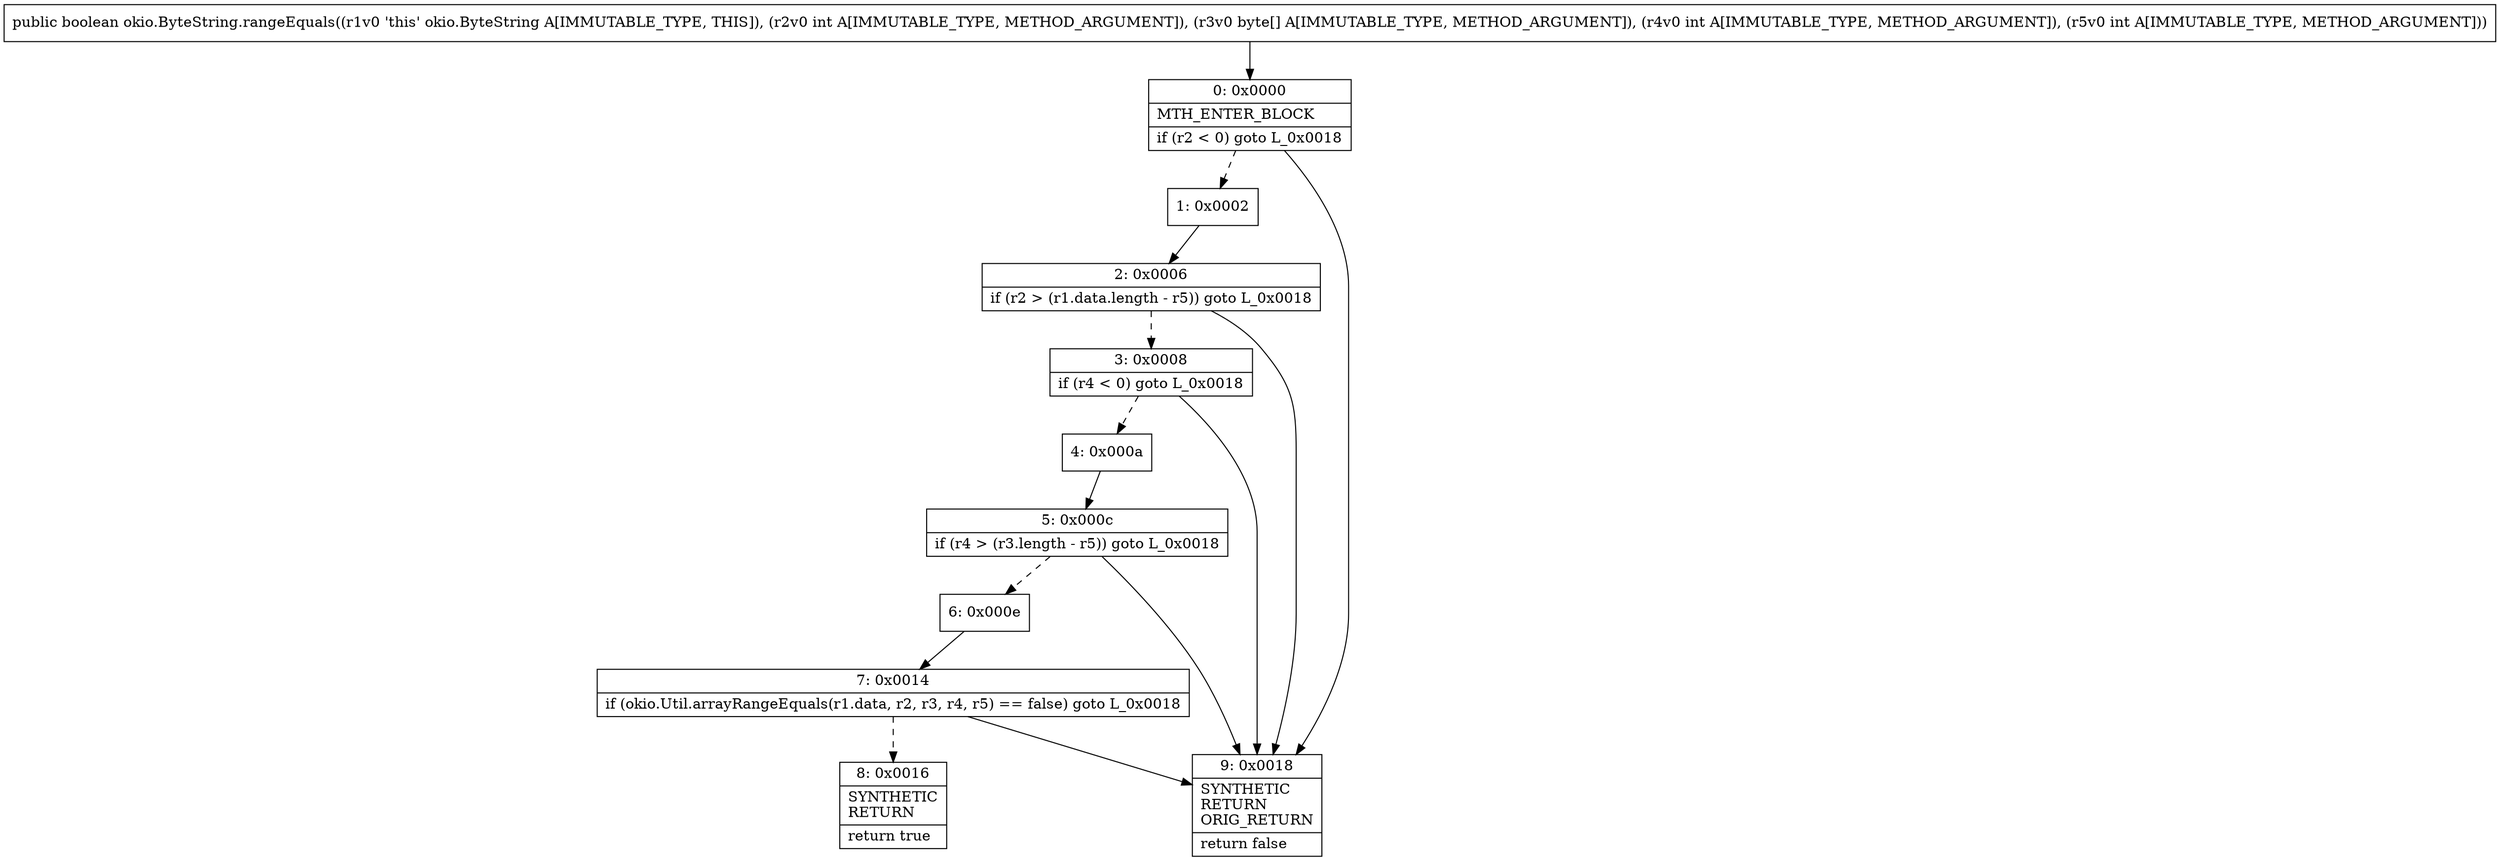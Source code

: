 digraph "CFG forokio.ByteString.rangeEquals(I[BII)Z" {
Node_0 [shape=record,label="{0\:\ 0x0000|MTH_ENTER_BLOCK\l|if (r2 \< 0) goto L_0x0018\l}"];
Node_1 [shape=record,label="{1\:\ 0x0002}"];
Node_2 [shape=record,label="{2\:\ 0x0006|if (r2 \> (r1.data.length \- r5)) goto L_0x0018\l}"];
Node_3 [shape=record,label="{3\:\ 0x0008|if (r4 \< 0) goto L_0x0018\l}"];
Node_4 [shape=record,label="{4\:\ 0x000a}"];
Node_5 [shape=record,label="{5\:\ 0x000c|if (r4 \> (r3.length \- r5)) goto L_0x0018\l}"];
Node_6 [shape=record,label="{6\:\ 0x000e}"];
Node_7 [shape=record,label="{7\:\ 0x0014|if (okio.Util.arrayRangeEquals(r1.data, r2, r3, r4, r5) == false) goto L_0x0018\l}"];
Node_8 [shape=record,label="{8\:\ 0x0016|SYNTHETIC\lRETURN\l|return true\l}"];
Node_9 [shape=record,label="{9\:\ 0x0018|SYNTHETIC\lRETURN\lORIG_RETURN\l|return false\l}"];
MethodNode[shape=record,label="{public boolean okio.ByteString.rangeEquals((r1v0 'this' okio.ByteString A[IMMUTABLE_TYPE, THIS]), (r2v0 int A[IMMUTABLE_TYPE, METHOD_ARGUMENT]), (r3v0 byte[] A[IMMUTABLE_TYPE, METHOD_ARGUMENT]), (r4v0 int A[IMMUTABLE_TYPE, METHOD_ARGUMENT]), (r5v0 int A[IMMUTABLE_TYPE, METHOD_ARGUMENT])) }"];
MethodNode -> Node_0;
Node_0 -> Node_1[style=dashed];
Node_0 -> Node_9;
Node_1 -> Node_2;
Node_2 -> Node_3[style=dashed];
Node_2 -> Node_9;
Node_3 -> Node_4[style=dashed];
Node_3 -> Node_9;
Node_4 -> Node_5;
Node_5 -> Node_6[style=dashed];
Node_5 -> Node_9;
Node_6 -> Node_7;
Node_7 -> Node_8[style=dashed];
Node_7 -> Node_9;
}

